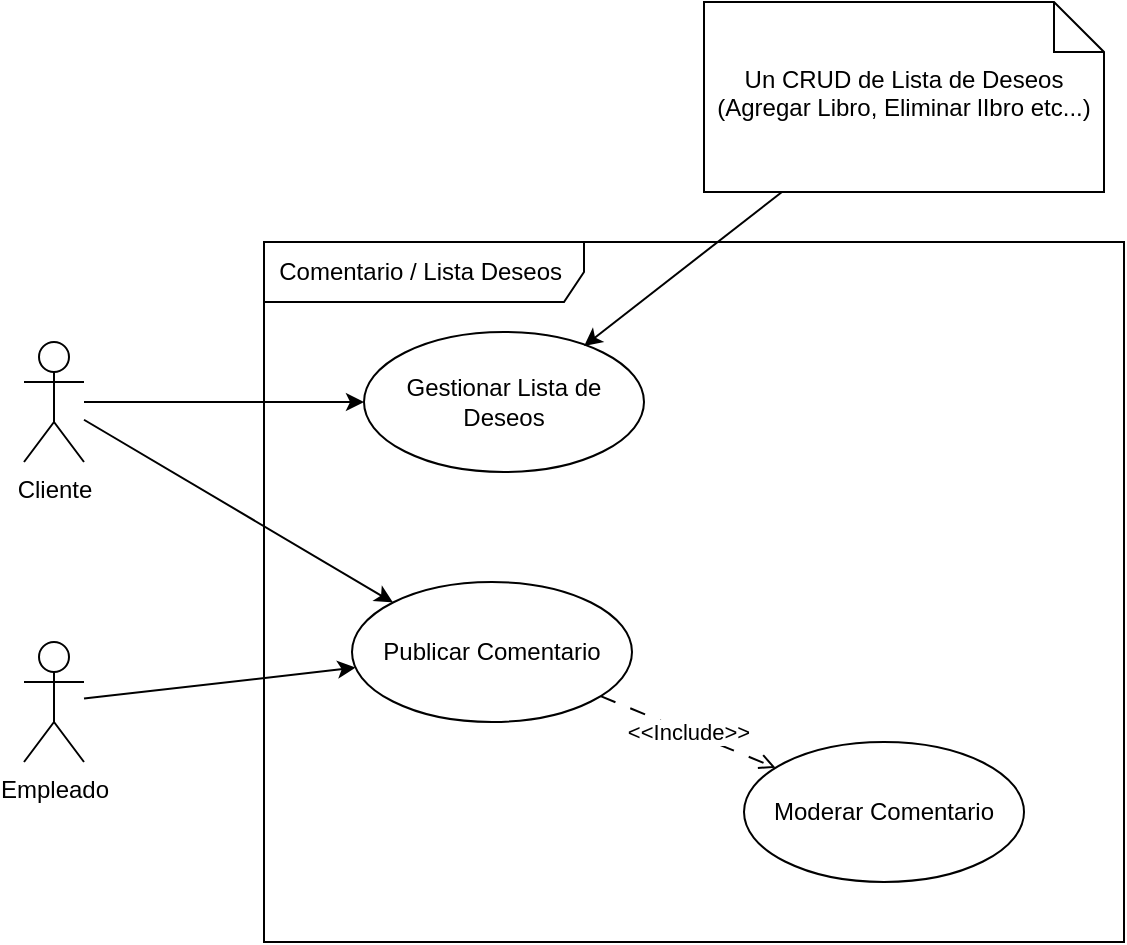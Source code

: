 <mxfile version="21.6.2" type="github" pages="4">
  <diagram name="Comentarios" id="ceotlwO-fkTwhtw2Noss">
    <mxGraphModel dx="874" dy="488" grid="1" gridSize="10" guides="1" tooltips="1" connect="1" arrows="1" fold="1" page="1" pageScale="1" pageWidth="827" pageHeight="1169" math="0" shadow="0">
      <root>
        <mxCell id="0" />
        <mxCell id="1" parent="0" />
        <mxCell id="Kfk4QvGfyYr_-Upn3syL-7" style="rounded=0;orthogonalLoop=1;jettySize=auto;html=1;" edge="1" parent="1" source="zdLePYqJC6_A4XJ_hJMn-3" target="zdLePYqJC6_A4XJ_hJMn-23">
          <mxGeometry relative="1" as="geometry" />
        </mxCell>
        <mxCell id="zdLePYqJC6_A4XJ_hJMn-3" value="Empleado" style="shape=umlActor;verticalLabelPosition=bottom;verticalAlign=top;html=1;outlineConnect=0;" vertex="1" parent="1">
          <mxGeometry x="250" y="330" width="30" height="60" as="geometry" />
        </mxCell>
        <mxCell id="Kfk4QvGfyYr_-Upn3syL-5" style="rounded=0;orthogonalLoop=1;jettySize=auto;html=1;" edge="1" parent="1" source="zdLePYqJC6_A4XJ_hJMn-5" target="zdLePYqJC6_A4XJ_hJMn-22">
          <mxGeometry relative="1" as="geometry" />
        </mxCell>
        <mxCell id="Kfk4QvGfyYr_-Upn3syL-6" style="rounded=0;orthogonalLoop=1;jettySize=auto;html=1;entryX=0;entryY=0;entryDx=0;entryDy=0;" edge="1" parent="1" source="zdLePYqJC6_A4XJ_hJMn-5" target="zdLePYqJC6_A4XJ_hJMn-23">
          <mxGeometry relative="1" as="geometry" />
        </mxCell>
        <mxCell id="zdLePYqJC6_A4XJ_hJMn-5" value="Cliente" style="shape=umlActor;verticalLabelPosition=bottom;verticalAlign=top;html=1;outlineConnect=0;" vertex="1" parent="1">
          <mxGeometry x="250" y="180" width="30" height="60" as="geometry" />
        </mxCell>
        <mxCell id="zdLePYqJC6_A4XJ_hJMn-22" value="Gestionar Lista de Deseos" style="ellipse;whiteSpace=wrap;html=1;" vertex="1" parent="1">
          <mxGeometry x="420" y="175" width="140" height="70" as="geometry" />
        </mxCell>
        <mxCell id="Kfk4QvGfyYr_-Upn3syL-2" value="&amp;lt;&amp;lt;Include&amp;gt;&amp;gt;" style="rounded=0;orthogonalLoop=1;jettySize=auto;html=1;dashed=1;dashPattern=8 8;endArrow=open;endFill=0;" edge="1" parent="1" source="zdLePYqJC6_A4XJ_hJMn-23" target="zdLePYqJC6_A4XJ_hJMn-24">
          <mxGeometry relative="1" as="geometry" />
        </mxCell>
        <mxCell id="zdLePYqJC6_A4XJ_hJMn-23" value="Publicar Comentario" style="ellipse;whiteSpace=wrap;html=1;" vertex="1" parent="1">
          <mxGeometry x="414" y="300" width="140" height="70" as="geometry" />
        </mxCell>
        <mxCell id="zdLePYqJC6_A4XJ_hJMn-24" value="Moderar Comentario" style="ellipse;whiteSpace=wrap;html=1;" vertex="1" parent="1">
          <mxGeometry x="610" y="380" width="140" height="70" as="geometry" />
        </mxCell>
        <mxCell id="Kfk4QvGfyYr_-Upn3syL-1" value="Comentario / Lista Deseos&amp;nbsp;" style="shape=umlFrame;whiteSpace=wrap;html=1;pointerEvents=0;recursiveResize=0;container=1;collapsible=0;width=160;" vertex="1" parent="1">
          <mxGeometry x="370" y="130" width="430" height="350" as="geometry" />
        </mxCell>
        <mxCell id="Kfk4QvGfyYr_-Upn3syL-4" style="rounded=0;orthogonalLoop=1;jettySize=auto;html=1;entryX=0.786;entryY=0.1;entryDx=0;entryDy=0;entryPerimeter=0;" edge="1" parent="1" source="Kfk4QvGfyYr_-Upn3syL-3" target="zdLePYqJC6_A4XJ_hJMn-22">
          <mxGeometry relative="1" as="geometry" />
        </mxCell>
        <mxCell id="Kfk4QvGfyYr_-Upn3syL-3" value="Un CRUD de Lista de Deseos (Agregar Libro, Eliminar lIbro etc...)" style="shape=note2;boundedLbl=1;whiteSpace=wrap;html=1;size=25;verticalAlign=top;align=center;" vertex="1" parent="1">
          <mxGeometry x="590" y="10" width="200" height="95" as="geometry" />
        </mxCell>
      </root>
    </mxGraphModel>
  </diagram>
  <diagram id="1bL2Vpk3KuRQ3X-HKb8p" name="Autentificacion">
    <mxGraphModel dx="874" dy="488" grid="1" gridSize="10" guides="1" tooltips="1" connect="1" arrows="1" fold="1" page="1" pageScale="1" pageWidth="827" pageHeight="1169" math="0" shadow="0">
      <root>
        <mxCell id="0" />
        <mxCell id="1" parent="0" />
        <mxCell id="D8Q_CFeACWasKrJjjhQE-1" style="rounded=0;orthogonalLoop=1;jettySize=auto;html=1;endArrow=none;endFill=0;" edge="1" parent="1" source="Tn5xc9xlwmHOoC82hpto-4" target="Tn5xc9xlwmHOoC82hpto-10">
          <mxGeometry relative="1" as="geometry" />
        </mxCell>
        <mxCell id="Tn5xc9xlwmHOoC82hpto-4" value="Usuario" style="shape=umlActor;verticalLabelPosition=bottom;verticalAlign=top;html=1;" vertex="1" parent="1">
          <mxGeometry x="270" y="90" width="30" height="60" as="geometry" />
        </mxCell>
        <mxCell id="loQdfjmm0GXtzF4apeto-1" value="" style="edgeStyle=orthogonalEdgeStyle;rounded=0;orthogonalLoop=1;jettySize=auto;html=1;endArrow=block;endFill=0;" edge="1" parent="1" source="Tn5xc9xlwmHOoC82hpto-5" target="Tn5xc9xlwmHOoC82hpto-4">
          <mxGeometry relative="1" as="geometry" />
        </mxCell>
        <mxCell id="D8Q_CFeACWasKrJjjhQE-2" style="rounded=0;orthogonalLoop=1;jettySize=auto;html=1;endArrow=none;endFill=0;" edge="1" parent="1" source="Tn5xc9xlwmHOoC82hpto-5" target="Tn5xc9xlwmHOoC82hpto-11">
          <mxGeometry relative="1" as="geometry" />
        </mxCell>
        <mxCell id="Tn5xc9xlwmHOoC82hpto-5" value="Usuario identificado" style="shape=umlActor;verticalLabelPosition=bottom;verticalAlign=top;html=1;" vertex="1" parent="1">
          <mxGeometry x="270" y="220" width="30" height="60" as="geometry" />
        </mxCell>
        <mxCell id="loQdfjmm0GXtzF4apeto-4" style="rounded=0;orthogonalLoop=1;jettySize=auto;html=1;endArrow=block;endFill=0;" edge="1" parent="1" source="Tn5xc9xlwmHOoC82hpto-6" target="Tn5xc9xlwmHOoC82hpto-5">
          <mxGeometry relative="1" as="geometry" />
        </mxCell>
        <mxCell id="Tn5xc9xlwmHOoC82hpto-6" value="Empleado" style="shape=umlActor;verticalLabelPosition=bottom;verticalAlign=top;html=1;" vertex="1" parent="1">
          <mxGeometry x="190" y="340" width="30" height="60" as="geometry" />
        </mxCell>
        <mxCell id="loQdfjmm0GXtzF4apeto-3" value="" style="rounded=0;orthogonalLoop=1;jettySize=auto;html=1;endArrow=block;endFill=0;" edge="1" parent="1" source="Tn5xc9xlwmHOoC82hpto-7" target="Tn5xc9xlwmHOoC82hpto-5">
          <mxGeometry relative="1" as="geometry" />
        </mxCell>
        <mxCell id="Tn5xc9xlwmHOoC82hpto-7" value="Vendedor Externo&amp;nbsp;" style="shape=umlActor;verticalLabelPosition=bottom;verticalAlign=top;html=1;" vertex="1" parent="1">
          <mxGeometry x="270" y="340" width="30" height="60" as="geometry" />
        </mxCell>
        <mxCell id="loQdfjmm0GXtzF4apeto-2" style="rounded=0;orthogonalLoop=1;jettySize=auto;html=1;endArrow=block;endFill=0;" edge="1" parent="1" source="Tn5xc9xlwmHOoC82hpto-8" target="Tn5xc9xlwmHOoC82hpto-5">
          <mxGeometry relative="1" as="geometry" />
        </mxCell>
        <mxCell id="Tn5xc9xlwmHOoC82hpto-8" value="Cliente" style="shape=umlActor;verticalLabelPosition=bottom;verticalAlign=top;html=1;" vertex="1" parent="1">
          <mxGeometry x="350" y="340" width="30" height="60" as="geometry" />
        </mxCell>
        <mxCell id="Tn5xc9xlwmHOoC82hpto-10" value="Buscar Libro" style="ellipse;whiteSpace=wrap;html=1;" vertex="1" parent="1">
          <mxGeometry x="500" y="80" width="140" height="70" as="geometry" />
        </mxCell>
        <mxCell id="Tn5xc9xlwmHOoC82hpto-11" value="Login&amp;nbsp;" style="ellipse;whiteSpace=wrap;html=1;" vertex="1" parent="1">
          <mxGeometry x="500" y="190" width="140" height="70" as="geometry" />
        </mxCell>
        <mxCell id="Tn5xc9xlwmHOoC82hpto-12" value="Logout" style="ellipse;whiteSpace=wrap;html=1;" vertex="1" parent="1">
          <mxGeometry x="500" y="290" width="140" height="70" as="geometry" />
        </mxCell>
        <mxCell id="Tn5xc9xlwmHOoC82hpto-13" value="Registrar" style="ellipse;whiteSpace=wrap;html=1;" vertex="1" parent="1">
          <mxGeometry x="500" y="390" width="140" height="70" as="geometry" />
        </mxCell>
        <mxCell id="ZNe_cxAczjSlJ_oMKzsH-3" value="Autentificacion" style="shape=umlFrame;whiteSpace=wrap;html=1;pointerEvents=0;recursiveResize=0;container=1;collapsible=0;width=160;" vertex="1" parent="1">
          <mxGeometry x="420" y="40" width="340" height="450" as="geometry" />
        </mxCell>
      </root>
    </mxGraphModel>
  </diagram>
  <diagram id="7bc6zKwyxdQUykWR9Nyz" name="Gestion Compra">
    <mxGraphModel dx="874" dy="488" grid="1" gridSize="10" guides="1" tooltips="1" connect="1" arrows="1" fold="1" page="1" pageScale="1" pageWidth="827" pageHeight="1169" math="0" shadow="0">
      <root>
        <mxCell id="0" />
        <mxCell id="1" parent="0" />
        <mxCell id="hfcETpzaeswCLL3R6Rn8-9" style="rounded=0;orthogonalLoop=1;jettySize=auto;html=1;" edge="1" parent="1" source="4XVHiVeMANoshL7kJgua-1" target="4XVHiVeMANoshL7kJgua-2">
          <mxGeometry relative="1" as="geometry" />
        </mxCell>
        <mxCell id="4XVHiVeMANoshL7kJgua-1" value="Usuario" style="shape=umlActor;verticalLabelPosition=bottom;verticalAlign=top;html=1;" vertex="1" parent="1">
          <mxGeometry x="399" y="170" width="30" height="60" as="geometry" />
        </mxCell>
        <mxCell id="4XVHiVeMANoshL7kJgua-2" value="Gestion Carrito" style="ellipse;whiteSpace=wrap;html=1;" vertex="1" parent="1">
          <mxGeometry x="540" y="180" width="140" height="70" as="geometry" />
        </mxCell>
        <mxCell id="4XVHiVeMANoshL7kJgua-4" value="" style="edgeStyle=orthogonalEdgeStyle;rounded=0;orthogonalLoop=1;jettySize=auto;html=1;endArrow=block;endFill=0;" edge="1" parent="1" source="4XVHiVeMANoshL7kJgua-3" target="4XVHiVeMANoshL7kJgua-1">
          <mxGeometry relative="1" as="geometry" />
        </mxCell>
        <mxCell id="hfcETpzaeswCLL3R6Rn8-10" style="rounded=0;orthogonalLoop=1;jettySize=auto;html=1;" edge="1" parent="1" source="4XVHiVeMANoshL7kJgua-3" target="4XVHiVeMANoshL7kJgua-5">
          <mxGeometry relative="1" as="geometry" />
        </mxCell>
        <mxCell id="hfcETpzaeswCLL3R6Rn8-11" style="rounded=0;orthogonalLoop=1;jettySize=auto;html=1;" edge="1" parent="1" source="4XVHiVeMANoshL7kJgua-3" target="hfcETpzaeswCLL3R6Rn8-2">
          <mxGeometry relative="1" as="geometry" />
        </mxCell>
        <mxCell id="4XVHiVeMANoshL7kJgua-3" value="Cliente" style="shape=umlActor;verticalLabelPosition=bottom;verticalAlign=top;html=1;" vertex="1" parent="1">
          <mxGeometry x="399" y="330" width="30" height="60" as="geometry" />
        </mxCell>
        <mxCell id="4XVHiVeMANoshL7kJgua-5" value="Pagar Pedido" style="ellipse;whiteSpace=wrap;html=1;" vertex="1" parent="1">
          <mxGeometry x="540" y="290" width="140" height="70" as="geometry" />
        </mxCell>
        <mxCell id="4XVHiVeMANoshL7kJgua-6" value="Gestion Compra" style="shape=umlFrame;whiteSpace=wrap;html=1;pointerEvents=0;recursiveResize=0;container=1;collapsible=0;width=160;" vertex="1" parent="1">
          <mxGeometry x="517" y="100" width="403" height="390" as="geometry" />
        </mxCell>
        <mxCell id="hfcETpzaeswCLL3R6Rn8-7" style="rounded=0;orthogonalLoop=1;jettySize=auto;html=1;" edge="1" parent="1" source="kBZwHlQv91FzyRxoIIOo-1" target="4XVHiVeMANoshL7kJgua-2">
          <mxGeometry relative="1" as="geometry" />
        </mxCell>
        <mxCell id="kBZwHlQv91FzyRxoIIOo-1" value="Agregar Libro" style="ellipse;whiteSpace=wrap;html=1;" vertex="1" parent="1">
          <mxGeometry x="720" y="225" width="140" height="70" as="geometry" />
        </mxCell>
        <mxCell id="hfcETpzaeswCLL3R6Rn8-6" style="rounded=0;orthogonalLoop=1;jettySize=auto;html=1;entryX=0.929;entryY=0.257;entryDx=0;entryDy=0;entryPerimeter=0;" edge="1" parent="1" source="kBZwHlQv91FzyRxoIIOo-2" target="4XVHiVeMANoshL7kJgua-2">
          <mxGeometry relative="1" as="geometry" />
        </mxCell>
        <mxCell id="kBZwHlQv91FzyRxoIIOo-2" value="Eliminar Libro" style="ellipse;whiteSpace=wrap;html=1;" vertex="1" parent="1">
          <mxGeometry x="720" y="140" width="140" height="70" as="geometry" />
        </mxCell>
        <mxCell id="hfcETpzaeswCLL3R6Rn8-5" value="&amp;lt;&amp;lt;Include&amp;gt;&amp;gt;" style="edgeStyle=orthogonalEdgeStyle;rounded=0;orthogonalLoop=1;jettySize=auto;html=1;dashed=1;endArrow=open;endFill=0;" edge="1" parent="1" source="hfcETpzaeswCLL3R6Rn8-2" target="hfcETpzaeswCLL3R6Rn8-4">
          <mxGeometry relative="1" as="geometry" />
        </mxCell>
        <mxCell id="hfcETpzaeswCLL3R6Rn8-2" value="Devolver Libro" style="ellipse;whiteSpace=wrap;html=1;" vertex="1" parent="1">
          <mxGeometry x="540" y="380" width="140" height="70" as="geometry" />
        </mxCell>
        <mxCell id="hfcETpzaeswCLL3R6Rn8-4" value="Deshacer Factura" style="ellipse;whiteSpace=wrap;html=1;" vertex="1" parent="1">
          <mxGeometry x="760" y="380" width="140" height="70" as="geometry" />
        </mxCell>
      </root>
    </mxGraphModel>
  </diagram>
  <diagram id="Ol1YSE7hRa4Qrsdc56ok" name="Catalogo">
    <mxGraphModel dx="874" dy="488" grid="1" gridSize="10" guides="1" tooltips="1" connect="1" arrows="1" fold="1" page="1" pageScale="1" pageWidth="827" pageHeight="1169" math="0" shadow="0">
      <root>
        <mxCell id="0" />
        <mxCell id="1" parent="0" />
        <mxCell id="R87tDd6TEUAXQZ-02swi-1" value="Vendedor Externo" style="shape=umlActor;verticalLabelPosition=bottom;verticalAlign=top;html=1;" vertex="1" parent="1">
          <mxGeometry x="330" y="170" width="30" height="60" as="geometry" />
        </mxCell>
        <mxCell id="R87tDd6TEUAXQZ-02swi-2" value="Use Case" style="ellipse;whiteSpace=wrap;html=1;" vertex="1" parent="1">
          <mxGeometry x="470" y="120" width="140" height="70" as="geometry" />
        </mxCell>
      </root>
    </mxGraphModel>
  </diagram>
</mxfile>
